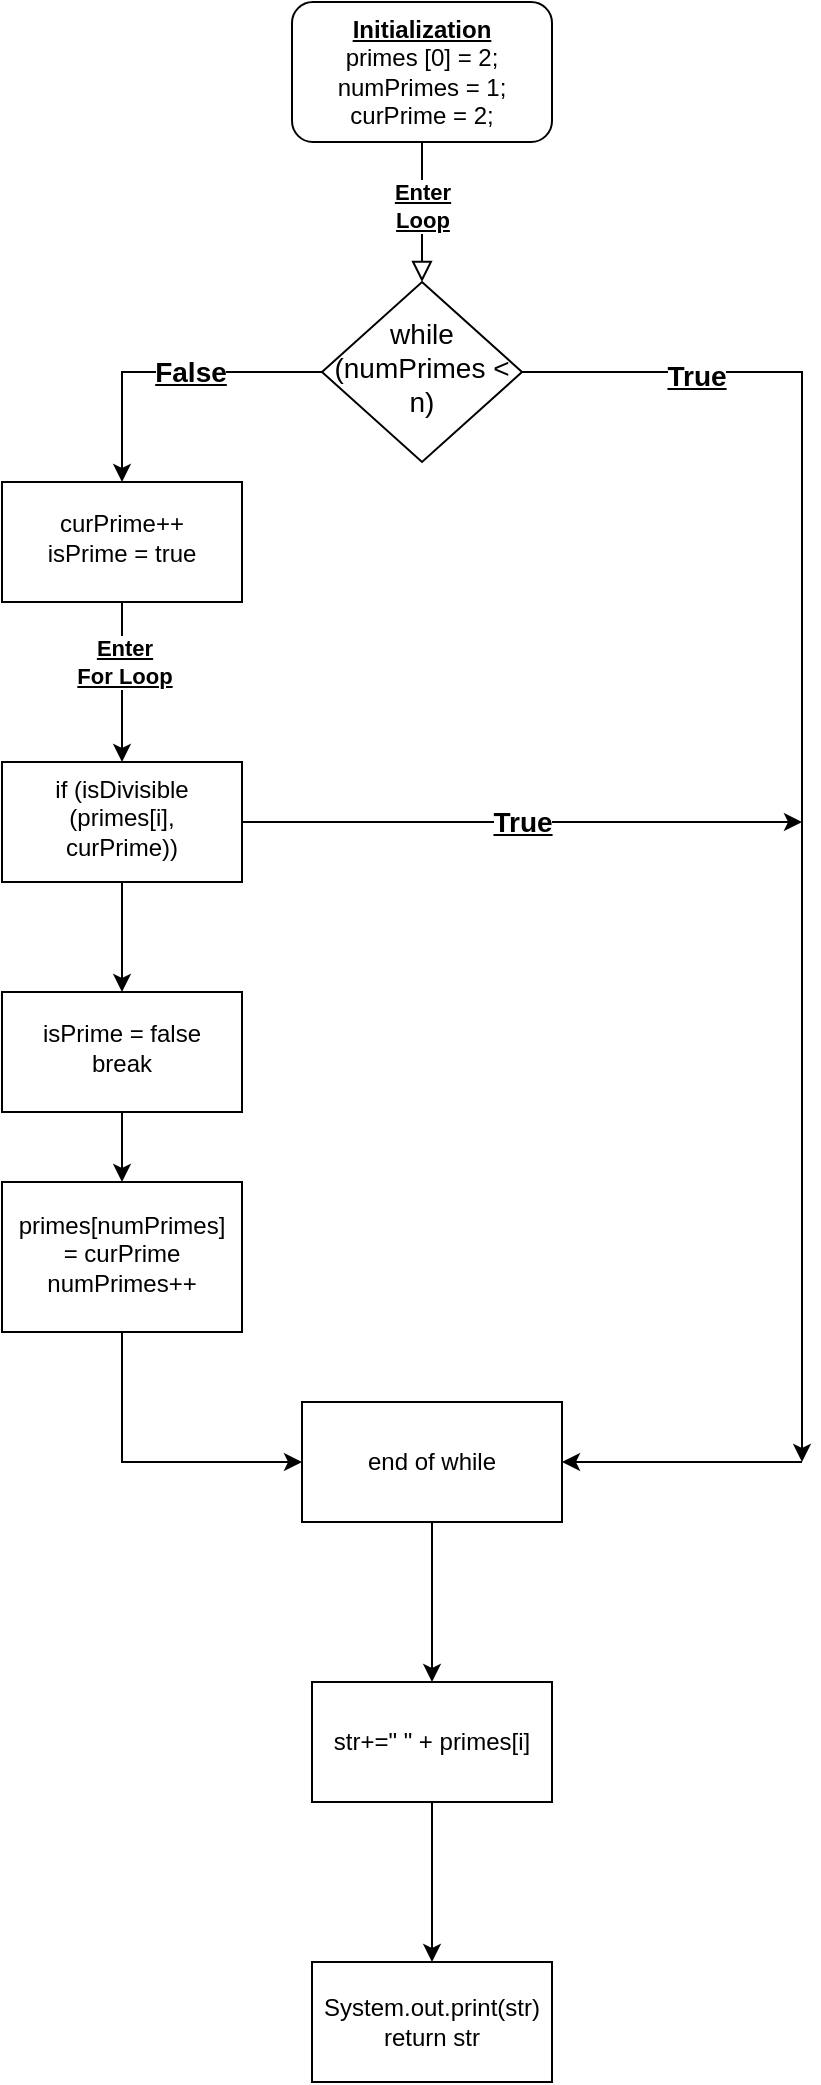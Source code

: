 <mxfile version="26.2.13">
  <diagram id="C5RBs43oDa-KdzZeNtuy" name="Page-1">
    <mxGraphModel dx="537" dy="655" grid="1" gridSize="10" guides="1" tooltips="1" connect="1" arrows="1" fold="1" page="1" pageScale="1" pageWidth="827" pageHeight="1169" math="0" shadow="0">
      <root>
        <mxCell id="WIyWlLk6GJQsqaUBKTNV-0" />
        <mxCell id="WIyWlLk6GJQsqaUBKTNV-1" parent="WIyWlLk6GJQsqaUBKTNV-0" />
        <mxCell id="WIyWlLk6GJQsqaUBKTNV-2" value="" style="rounded=0;html=1;jettySize=auto;orthogonalLoop=1;fontSize=11;endArrow=block;endFill=0;endSize=8;strokeWidth=1;shadow=0;labelBackgroundColor=none;edgeStyle=orthogonalEdgeStyle;" parent="WIyWlLk6GJQsqaUBKTNV-1" source="WIyWlLk6GJQsqaUBKTNV-3" target="WIyWlLk6GJQsqaUBKTNV-6" edge="1">
          <mxGeometry relative="1" as="geometry" />
        </mxCell>
        <mxCell id="WMLP6IzIhIKLdvRmTj-3-6" value="&lt;b&gt;&lt;u&gt;Enter&lt;/u&gt;&lt;/b&gt;&lt;div&gt;&lt;b&gt;&lt;u&gt;Loop&lt;/u&gt;&lt;/b&gt;&lt;/div&gt;" style="edgeLabel;html=1;align=center;verticalAlign=middle;resizable=0;points=[];" vertex="1" connectable="0" parent="WIyWlLk6GJQsqaUBKTNV-2">
          <mxGeometry x="-0.086" relative="1" as="geometry">
            <mxPoint as="offset" />
          </mxGeometry>
        </mxCell>
        <mxCell id="WIyWlLk6GJQsqaUBKTNV-3" value="&lt;u&gt;&lt;b&gt;Initialization&lt;/b&gt;&lt;/u&gt;&lt;br&gt;primes [0] = 2;&lt;br&gt;numPrimes = 1;&lt;br&gt;curPrime  = 2;" style="rounded=1;whiteSpace=wrap;html=1;fontSize=12;glass=0;strokeWidth=1;shadow=0;" parent="WIyWlLk6GJQsqaUBKTNV-1" vertex="1">
          <mxGeometry x="155" y="30" width="130" height="70" as="geometry" />
        </mxCell>
        <mxCell id="WMLP6IzIhIKLdvRmTj-3-2" value="" style="edgeStyle=orthogonalEdgeStyle;rounded=0;orthogonalLoop=1;jettySize=auto;html=1;" edge="1" parent="WIyWlLk6GJQsqaUBKTNV-1" source="WIyWlLk6GJQsqaUBKTNV-6" target="WMLP6IzIhIKLdvRmTj-3-1">
          <mxGeometry relative="1" as="geometry" />
        </mxCell>
        <mxCell id="WMLP6IzIhIKLdvRmTj-3-3" value="&lt;b&gt;&lt;u&gt;&lt;font style=&quot;font-size: 14px;&quot;&gt;False&lt;/font&gt;&lt;/u&gt;&lt;/b&gt;" style="edgeLabel;html=1;align=center;verticalAlign=middle;resizable=0;points=[];" vertex="1" connectable="0" parent="WMLP6IzIhIKLdvRmTj-3-2">
          <mxGeometry x="-0.141" relative="1" as="geometry">
            <mxPoint as="offset" />
          </mxGeometry>
        </mxCell>
        <mxCell id="WMLP6IzIhIKLdvRmTj-3-5" value="" style="edgeStyle=orthogonalEdgeStyle;rounded=0;orthogonalLoop=1;jettySize=auto;html=1;" edge="1" parent="WIyWlLk6GJQsqaUBKTNV-1" source="WIyWlLk6GJQsqaUBKTNV-6">
          <mxGeometry relative="1" as="geometry">
            <mxPoint x="410" y="760" as="targetPoint" />
            <Array as="points">
              <mxPoint x="410" y="215" />
            </Array>
          </mxGeometry>
        </mxCell>
        <mxCell id="WMLP6IzIhIKLdvRmTj-3-31" value="&lt;u&gt;&lt;b&gt;&lt;font style=&quot;font-size: 14px;&quot;&gt;True&lt;/font&gt;&lt;/b&gt;&lt;/u&gt;" style="edgeLabel;html=1;align=center;verticalAlign=middle;resizable=0;points=[];" vertex="1" connectable="0" parent="WMLP6IzIhIKLdvRmTj-3-5">
          <mxGeometry x="-0.746" y="-2" relative="1" as="geometry">
            <mxPoint as="offset" />
          </mxGeometry>
        </mxCell>
        <mxCell id="WIyWlLk6GJQsqaUBKTNV-6" value="&lt;font style=&quot;font-size: 14px;&quot;&gt;while (numPrimes &amp;lt; n)&lt;/font&gt;" style="rhombus;whiteSpace=wrap;html=1;shadow=0;fontFamily=Helvetica;fontSize=12;align=center;strokeWidth=1;spacing=6;spacingTop=-4;" parent="WIyWlLk6GJQsqaUBKTNV-1" vertex="1">
          <mxGeometry x="170" y="170" width="100" height="90" as="geometry" />
        </mxCell>
        <mxCell id="WMLP6IzIhIKLdvRmTj-3-8" value="" style="edgeStyle=orthogonalEdgeStyle;rounded=0;orthogonalLoop=1;jettySize=auto;html=1;" edge="1" parent="WIyWlLk6GJQsqaUBKTNV-1" source="WMLP6IzIhIKLdvRmTj-3-1" target="WMLP6IzIhIKLdvRmTj-3-7">
          <mxGeometry relative="1" as="geometry" />
        </mxCell>
        <mxCell id="WMLP6IzIhIKLdvRmTj-3-10" value="&lt;b&gt;&lt;u&gt;Enter&lt;/u&gt;&lt;/b&gt;&lt;div&gt;&lt;b&gt;&lt;u&gt;For Loop&lt;/u&gt;&lt;/b&gt;&lt;/div&gt;" style="edgeLabel;html=1;align=center;verticalAlign=middle;resizable=0;points=[];" vertex="1" connectable="0" parent="WMLP6IzIhIKLdvRmTj-3-8">
          <mxGeometry x="-0.25" y="1" relative="1" as="geometry">
            <mxPoint as="offset" />
          </mxGeometry>
        </mxCell>
        <mxCell id="WMLP6IzIhIKLdvRmTj-3-1" value="curPrime++&lt;div&gt;isPrime = true&lt;/div&gt;" style="whiteSpace=wrap;html=1;shadow=0;strokeWidth=1;spacing=6;spacingTop=-4;" vertex="1" parent="WIyWlLk6GJQsqaUBKTNV-1">
          <mxGeometry x="10" y="270" width="120" height="60" as="geometry" />
        </mxCell>
        <mxCell id="WMLP6IzIhIKLdvRmTj-3-12" value="" style="edgeStyle=orthogonalEdgeStyle;rounded=0;orthogonalLoop=1;jettySize=auto;html=1;" edge="1" parent="WIyWlLk6GJQsqaUBKTNV-1" source="WMLP6IzIhIKLdvRmTj-3-7" target="WMLP6IzIhIKLdvRmTj-3-11">
          <mxGeometry relative="1" as="geometry" />
        </mxCell>
        <mxCell id="WMLP6IzIhIKLdvRmTj-3-7" value="if (isDivisible (primes[i], curPrime))" style="whiteSpace=wrap;html=1;shadow=0;strokeWidth=1;spacing=6;spacingTop=-4;" vertex="1" parent="WIyWlLk6GJQsqaUBKTNV-1">
          <mxGeometry x="10" y="410" width="120" height="60" as="geometry" />
        </mxCell>
        <mxCell id="WMLP6IzIhIKLdvRmTj-3-24" value="" style="edgeStyle=orthogonalEdgeStyle;rounded=0;orthogonalLoop=1;jettySize=auto;html=1;" edge="1" parent="WIyWlLk6GJQsqaUBKTNV-1" source="WMLP6IzIhIKLdvRmTj-3-11" target="WMLP6IzIhIKLdvRmTj-3-23">
          <mxGeometry relative="1" as="geometry" />
        </mxCell>
        <mxCell id="WMLP6IzIhIKLdvRmTj-3-11" value="isPrime = false&lt;div&gt;break&lt;/div&gt;" style="whiteSpace=wrap;html=1;shadow=0;strokeWidth=1;spacing=6;spacingTop=-4;" vertex="1" parent="WIyWlLk6GJQsqaUBKTNV-1">
          <mxGeometry x="10" y="525" width="120" height="60" as="geometry" />
        </mxCell>
        <mxCell id="WMLP6IzIhIKLdvRmTj-3-19" value="" style="endArrow=classic;html=1;rounded=0;exitX=1;exitY=0.5;exitDx=0;exitDy=0;" edge="1" parent="WIyWlLk6GJQsqaUBKTNV-1" source="WMLP6IzIhIKLdvRmTj-3-7">
          <mxGeometry relative="1" as="geometry">
            <mxPoint x="260" y="460" as="sourcePoint" />
            <mxPoint x="410" y="440" as="targetPoint" />
          </mxGeometry>
        </mxCell>
        <mxCell id="WMLP6IzIhIKLdvRmTj-3-20" value="&lt;u&gt;&lt;b&gt;&lt;font style=&quot;font-size: 14px;&quot;&gt;True&lt;/font&gt;&lt;/b&gt;&lt;/u&gt;" style="edgeLabel;resizable=0;html=1;;align=center;verticalAlign=middle;" connectable="0" vertex="1" parent="WMLP6IzIhIKLdvRmTj-3-19">
          <mxGeometry relative="1" as="geometry" />
        </mxCell>
        <mxCell id="WMLP6IzIhIKLdvRmTj-3-23" value="primes[numPrimes] = curPrime&lt;div&gt;numPrimes++&lt;/div&gt;" style="whiteSpace=wrap;html=1;shadow=0;strokeWidth=1;spacing=6;spacingTop=-4;" vertex="1" parent="WIyWlLk6GJQsqaUBKTNV-1">
          <mxGeometry x="10" y="620" width="120" height="75" as="geometry" />
        </mxCell>
        <mxCell id="WMLP6IzIhIKLdvRmTj-3-25" value="" style="endArrow=classic;html=1;rounded=0;exitX=0.5;exitY=1;exitDx=0;exitDy=0;" edge="1" parent="WIyWlLk6GJQsqaUBKTNV-1" source="WMLP6IzIhIKLdvRmTj-3-23" target="WMLP6IzIhIKLdvRmTj-3-29">
          <mxGeometry width="50" height="50" relative="1" as="geometry">
            <mxPoint x="180" y="780" as="sourcePoint" />
            <mxPoint x="190" y="760" as="targetPoint" />
            <Array as="points">
              <mxPoint x="70" y="760" />
            </Array>
          </mxGeometry>
        </mxCell>
        <mxCell id="WMLP6IzIhIKLdvRmTj-3-28" value="" style="endArrow=classic;html=1;rounded=0;" edge="1" parent="WIyWlLk6GJQsqaUBKTNV-1">
          <mxGeometry width="50" height="50" relative="1" as="geometry">
            <mxPoint x="410" y="760" as="sourcePoint" />
            <mxPoint x="290" y="760" as="targetPoint" />
          </mxGeometry>
        </mxCell>
        <mxCell id="WMLP6IzIhIKLdvRmTj-3-33" value="" style="edgeStyle=orthogonalEdgeStyle;rounded=0;orthogonalLoop=1;jettySize=auto;html=1;" edge="1" parent="WIyWlLk6GJQsqaUBKTNV-1" source="WMLP6IzIhIKLdvRmTj-3-29" target="WMLP6IzIhIKLdvRmTj-3-32">
          <mxGeometry relative="1" as="geometry" />
        </mxCell>
        <mxCell id="WMLP6IzIhIKLdvRmTj-3-29" value="end of while" style="rounded=0;whiteSpace=wrap;html=1;" vertex="1" parent="WIyWlLk6GJQsqaUBKTNV-1">
          <mxGeometry x="160" y="730" width="130" height="60" as="geometry" />
        </mxCell>
        <mxCell id="WMLP6IzIhIKLdvRmTj-3-35" value="" style="edgeStyle=orthogonalEdgeStyle;rounded=0;orthogonalLoop=1;jettySize=auto;html=1;" edge="1" parent="WIyWlLk6GJQsqaUBKTNV-1" source="WMLP6IzIhIKLdvRmTj-3-32" target="WMLP6IzIhIKLdvRmTj-3-34">
          <mxGeometry relative="1" as="geometry" />
        </mxCell>
        <mxCell id="WMLP6IzIhIKLdvRmTj-3-32" value="str+=&quot; &quot; + primes[i]" style="whiteSpace=wrap;html=1;rounded=0;" vertex="1" parent="WIyWlLk6GJQsqaUBKTNV-1">
          <mxGeometry x="165" y="870" width="120" height="60" as="geometry" />
        </mxCell>
        <mxCell id="WMLP6IzIhIKLdvRmTj-3-34" value="System.out.print(str)&lt;div&gt;return str&lt;/div&gt;" style="whiteSpace=wrap;html=1;rounded=0;" vertex="1" parent="WIyWlLk6GJQsqaUBKTNV-1">
          <mxGeometry x="165" y="1010" width="120" height="60" as="geometry" />
        </mxCell>
      </root>
    </mxGraphModel>
  </diagram>
</mxfile>
